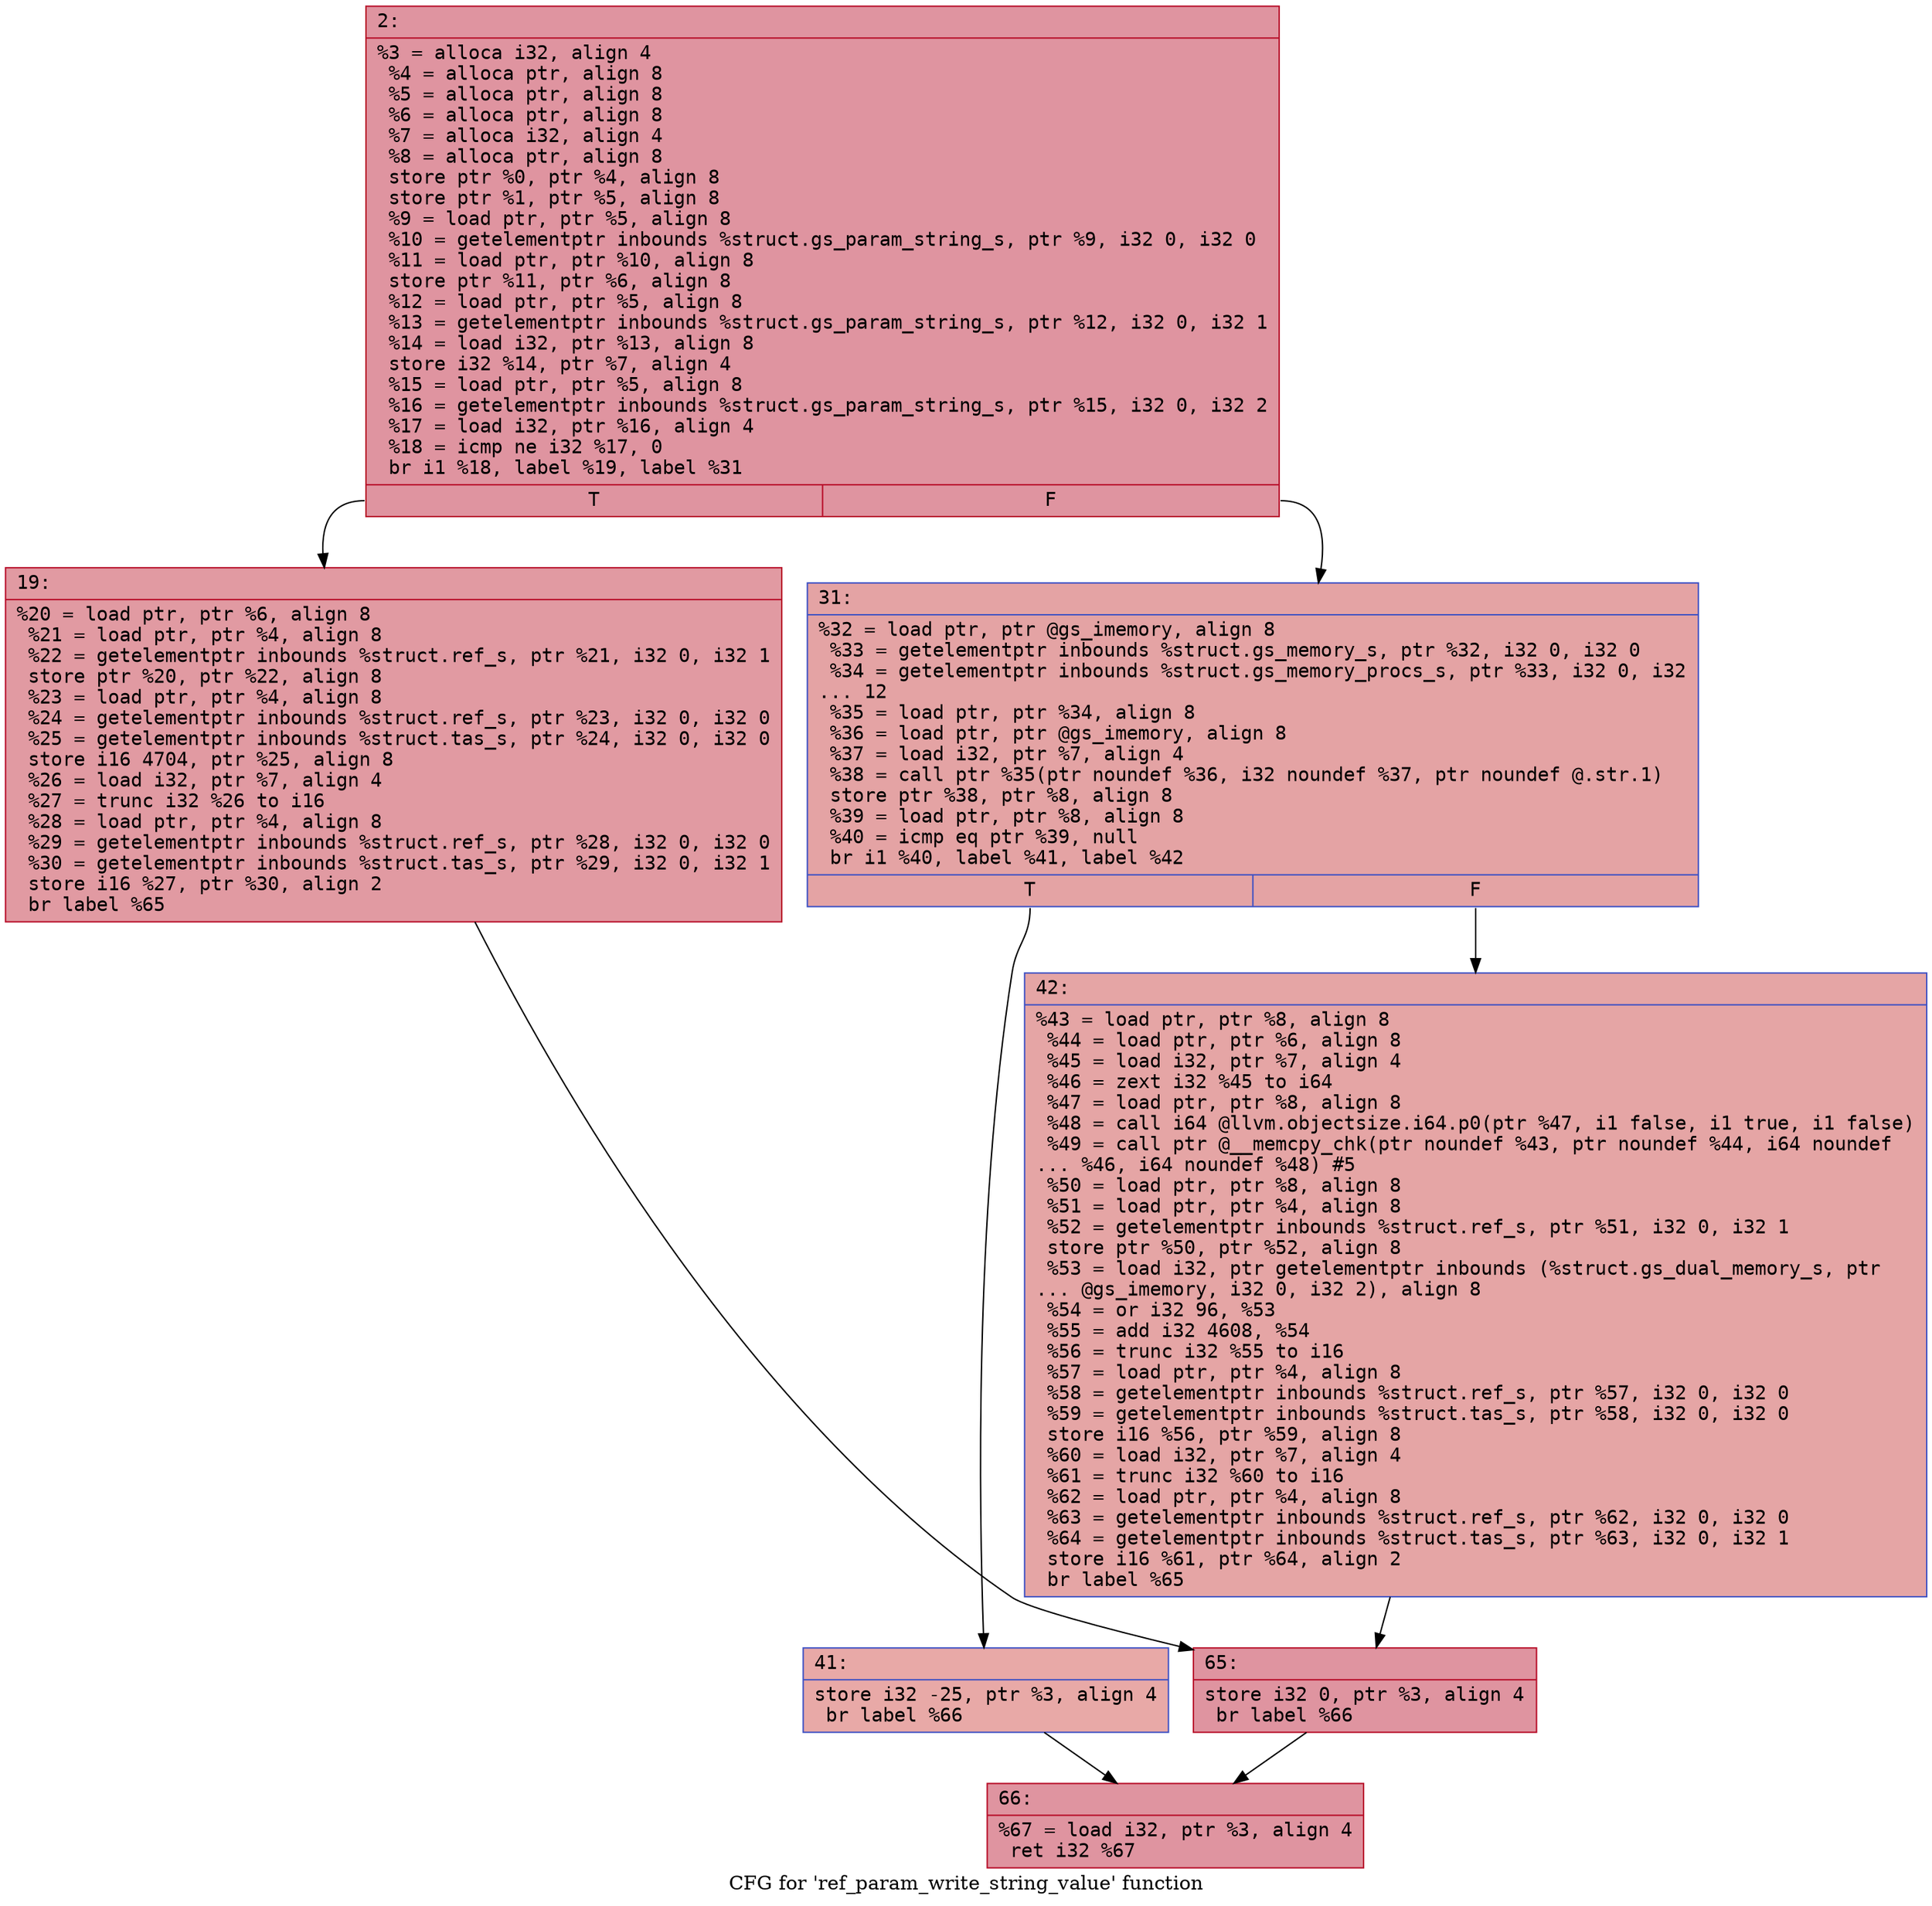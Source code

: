 digraph "CFG for 'ref_param_write_string_value' function" {
	label="CFG for 'ref_param_write_string_value' function";

	Node0x6000017a90e0 [shape=record,color="#b70d28ff", style=filled, fillcolor="#b70d2870" fontname="Courier",label="{2:\l|  %3 = alloca i32, align 4\l  %4 = alloca ptr, align 8\l  %5 = alloca ptr, align 8\l  %6 = alloca ptr, align 8\l  %7 = alloca i32, align 4\l  %8 = alloca ptr, align 8\l  store ptr %0, ptr %4, align 8\l  store ptr %1, ptr %5, align 8\l  %9 = load ptr, ptr %5, align 8\l  %10 = getelementptr inbounds %struct.gs_param_string_s, ptr %9, i32 0, i32 0\l  %11 = load ptr, ptr %10, align 8\l  store ptr %11, ptr %6, align 8\l  %12 = load ptr, ptr %5, align 8\l  %13 = getelementptr inbounds %struct.gs_param_string_s, ptr %12, i32 0, i32 1\l  %14 = load i32, ptr %13, align 8\l  store i32 %14, ptr %7, align 4\l  %15 = load ptr, ptr %5, align 8\l  %16 = getelementptr inbounds %struct.gs_param_string_s, ptr %15, i32 0, i32 2\l  %17 = load i32, ptr %16, align 4\l  %18 = icmp ne i32 %17, 0\l  br i1 %18, label %19, label %31\l|{<s0>T|<s1>F}}"];
	Node0x6000017a90e0:s0 -> Node0x6000017a9130[tooltip="2 -> 19\nProbability 62.50%" ];
	Node0x6000017a90e0:s1 -> Node0x6000017a9180[tooltip="2 -> 31\nProbability 37.50%" ];
	Node0x6000017a9130 [shape=record,color="#b70d28ff", style=filled, fillcolor="#bb1b2c70" fontname="Courier",label="{19:\l|  %20 = load ptr, ptr %6, align 8\l  %21 = load ptr, ptr %4, align 8\l  %22 = getelementptr inbounds %struct.ref_s, ptr %21, i32 0, i32 1\l  store ptr %20, ptr %22, align 8\l  %23 = load ptr, ptr %4, align 8\l  %24 = getelementptr inbounds %struct.ref_s, ptr %23, i32 0, i32 0\l  %25 = getelementptr inbounds %struct.tas_s, ptr %24, i32 0, i32 0\l  store i16 4704, ptr %25, align 8\l  %26 = load i32, ptr %7, align 4\l  %27 = trunc i32 %26 to i16\l  %28 = load ptr, ptr %4, align 8\l  %29 = getelementptr inbounds %struct.ref_s, ptr %28, i32 0, i32 0\l  %30 = getelementptr inbounds %struct.tas_s, ptr %29, i32 0, i32 1\l  store i16 %27, ptr %30, align 2\l  br label %65\l}"];
	Node0x6000017a9130 -> Node0x6000017a9270[tooltip="19 -> 65\nProbability 100.00%" ];
	Node0x6000017a9180 [shape=record,color="#3d50c3ff", style=filled, fillcolor="#c32e3170" fontname="Courier",label="{31:\l|  %32 = load ptr, ptr @gs_imemory, align 8\l  %33 = getelementptr inbounds %struct.gs_memory_s, ptr %32, i32 0, i32 0\l  %34 = getelementptr inbounds %struct.gs_memory_procs_s, ptr %33, i32 0, i32\l... 12\l  %35 = load ptr, ptr %34, align 8\l  %36 = load ptr, ptr @gs_imemory, align 8\l  %37 = load i32, ptr %7, align 4\l  %38 = call ptr %35(ptr noundef %36, i32 noundef %37, ptr noundef @.str.1)\l  store ptr %38, ptr %8, align 8\l  %39 = load ptr, ptr %8, align 8\l  %40 = icmp eq ptr %39, null\l  br i1 %40, label %41, label %42\l|{<s0>T|<s1>F}}"];
	Node0x6000017a9180:s0 -> Node0x6000017a91d0[tooltip="31 -> 41\nProbability 37.50%" ];
	Node0x6000017a9180:s1 -> Node0x6000017a9220[tooltip="31 -> 42\nProbability 62.50%" ];
	Node0x6000017a91d0 [shape=record,color="#3d50c3ff", style=filled, fillcolor="#ca3b3770" fontname="Courier",label="{41:\l|  store i32 -25, ptr %3, align 4\l  br label %66\l}"];
	Node0x6000017a91d0 -> Node0x6000017a92c0[tooltip="41 -> 66\nProbability 100.00%" ];
	Node0x6000017a9220 [shape=record,color="#3d50c3ff", style=filled, fillcolor="#c5333470" fontname="Courier",label="{42:\l|  %43 = load ptr, ptr %8, align 8\l  %44 = load ptr, ptr %6, align 8\l  %45 = load i32, ptr %7, align 4\l  %46 = zext i32 %45 to i64\l  %47 = load ptr, ptr %8, align 8\l  %48 = call i64 @llvm.objectsize.i64.p0(ptr %47, i1 false, i1 true, i1 false)\l  %49 = call ptr @__memcpy_chk(ptr noundef %43, ptr noundef %44, i64 noundef\l... %46, i64 noundef %48) #5\l  %50 = load ptr, ptr %8, align 8\l  %51 = load ptr, ptr %4, align 8\l  %52 = getelementptr inbounds %struct.ref_s, ptr %51, i32 0, i32 1\l  store ptr %50, ptr %52, align 8\l  %53 = load i32, ptr getelementptr inbounds (%struct.gs_dual_memory_s, ptr\l... @gs_imemory, i32 0, i32 2), align 8\l  %54 = or i32 96, %53\l  %55 = add i32 4608, %54\l  %56 = trunc i32 %55 to i16\l  %57 = load ptr, ptr %4, align 8\l  %58 = getelementptr inbounds %struct.ref_s, ptr %57, i32 0, i32 0\l  %59 = getelementptr inbounds %struct.tas_s, ptr %58, i32 0, i32 0\l  store i16 %56, ptr %59, align 8\l  %60 = load i32, ptr %7, align 4\l  %61 = trunc i32 %60 to i16\l  %62 = load ptr, ptr %4, align 8\l  %63 = getelementptr inbounds %struct.ref_s, ptr %62, i32 0, i32 0\l  %64 = getelementptr inbounds %struct.tas_s, ptr %63, i32 0, i32 1\l  store i16 %61, ptr %64, align 2\l  br label %65\l}"];
	Node0x6000017a9220 -> Node0x6000017a9270[tooltip="42 -> 65\nProbability 100.00%" ];
	Node0x6000017a9270 [shape=record,color="#b70d28ff", style=filled, fillcolor="#b70d2870" fontname="Courier",label="{65:\l|  store i32 0, ptr %3, align 4\l  br label %66\l}"];
	Node0x6000017a9270 -> Node0x6000017a92c0[tooltip="65 -> 66\nProbability 100.00%" ];
	Node0x6000017a92c0 [shape=record,color="#b70d28ff", style=filled, fillcolor="#b70d2870" fontname="Courier",label="{66:\l|  %67 = load i32, ptr %3, align 4\l  ret i32 %67\l}"];
}
